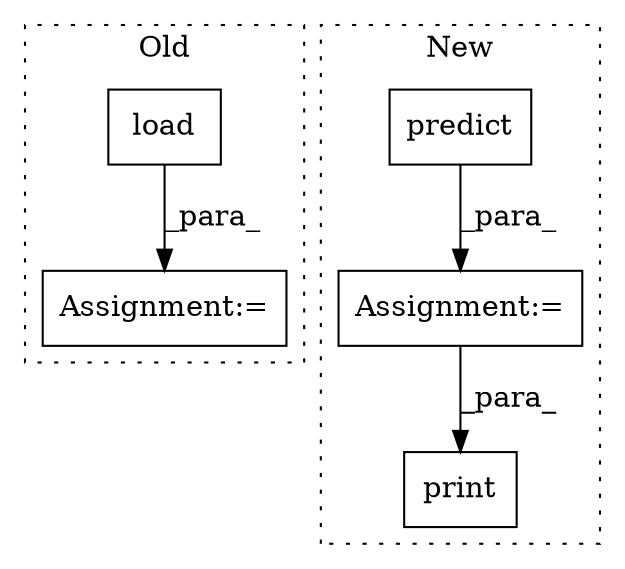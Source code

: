 digraph G {
subgraph cluster0 {
1 [label="load" a="32" s="1038,1061" l="5,1" shape="box"];
3 [label="Assignment:=" a="7" s="1029" l="1" shape="box"];
label = "Old";
style="dotted";
}
subgraph cluster1 {
2 [label="predict" a="32" s="1825,1839" l="8,1" shape="box"];
4 [label="Assignment:=" a="7" s="1816" l="1" shape="box"];
5 [label="print" a="32" s="1896,1951" l="6,1" shape="box"];
label = "New";
style="dotted";
}
1 -> 3 [label="_para_"];
2 -> 4 [label="_para_"];
4 -> 5 [label="_para_"];
}